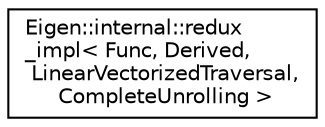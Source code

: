 digraph "Graphical Class Hierarchy"
{
  edge [fontname="Helvetica",fontsize="10",labelfontname="Helvetica",labelfontsize="10"];
  node [fontname="Helvetica",fontsize="10",shape=record];
  rankdir="LR";
  Node1 [label="Eigen::internal::redux\l_impl\< Func, Derived,\l LinearVectorizedTraversal,\l CompleteUnrolling \>",height=0.2,width=0.4,color="black", fillcolor="white", style="filled",URL="$struct_eigen_1_1internal_1_1redux__impl_3_01_func_00_01_derived_00_01_linear_vectorized_traversal_00_01_complete_unrolling_01_4.html"];
}
